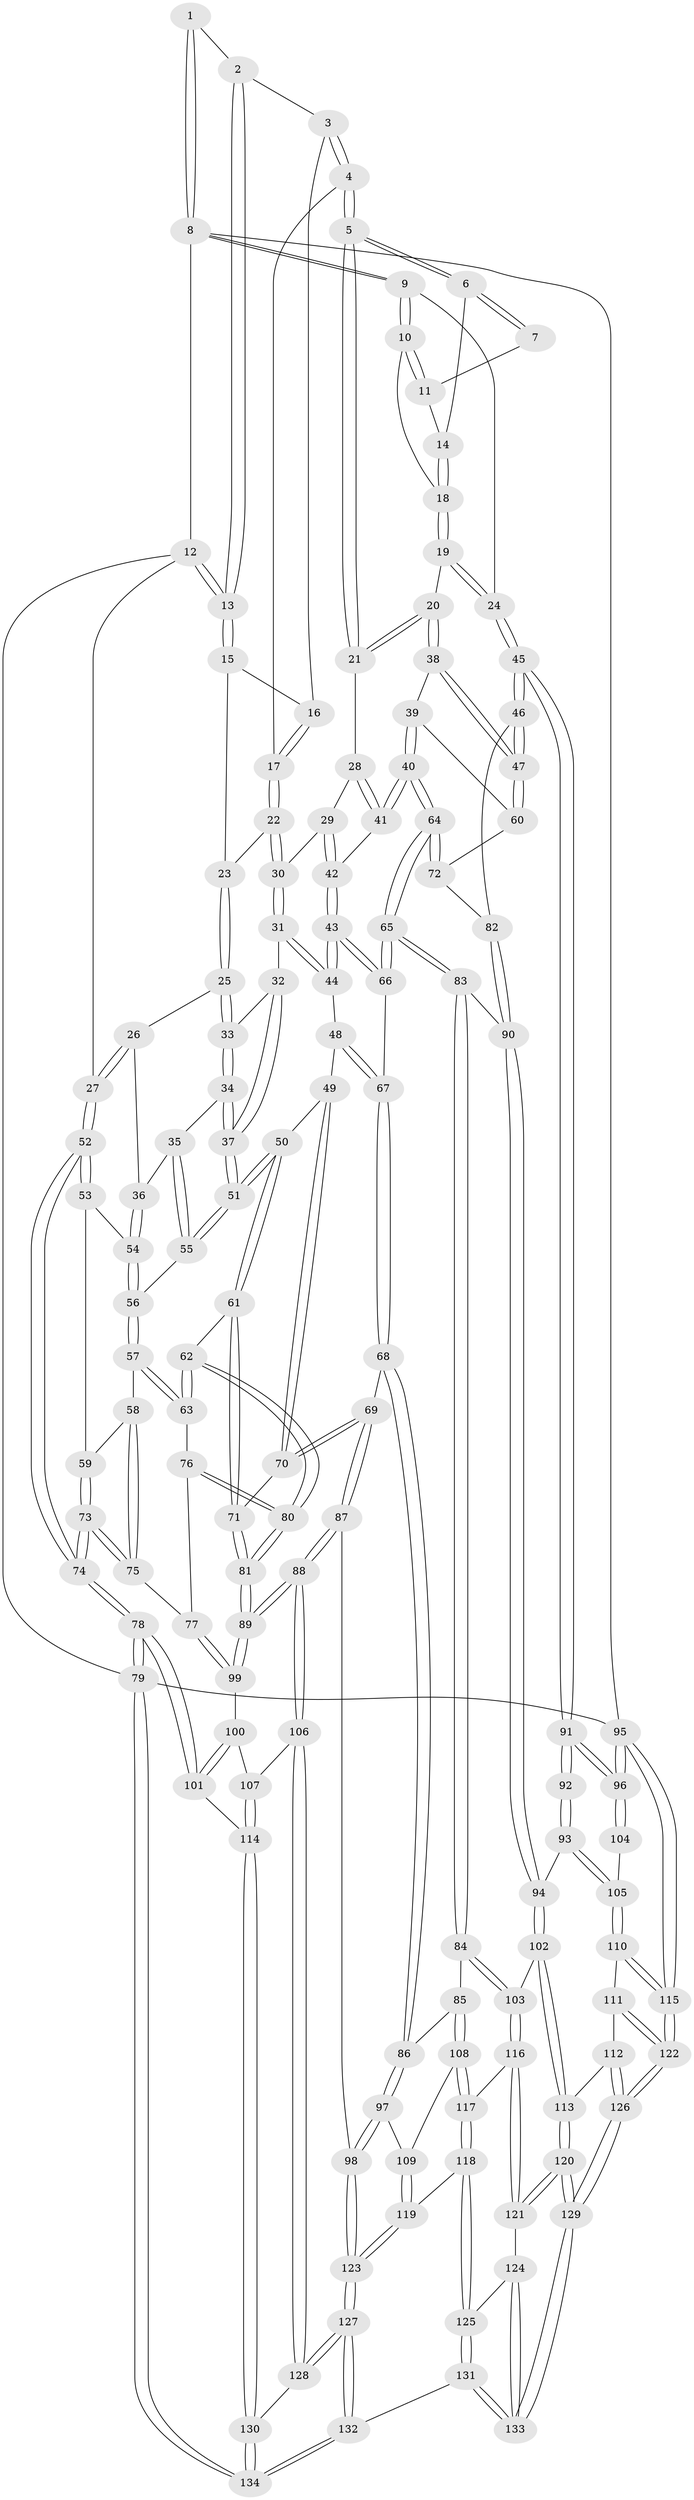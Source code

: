 // coarse degree distribution, {4: 0.39759036144578314, 5: 0.3373493975903614, 2: 0.012048192771084338, 6: 0.10843373493975904, 3: 0.14457831325301204}
// Generated by graph-tools (version 1.1) at 2025/52/02/27/25 19:52:39]
// undirected, 134 vertices, 332 edges
graph export_dot {
graph [start="1"]
  node [color=gray90,style=filled];
  1 [pos="+0.8298243369397145+0"];
  2 [pos="+0.5244367497962718+0"];
  3 [pos="+0.5159878861370119+0"];
  4 [pos="+0.556951476533292+0.13153318592379587"];
  5 [pos="+0.7048339739505646+0.20202321687063368"];
  6 [pos="+0.7713004701655494+0.0774356609558411"];
  7 [pos="+0.8251649267218419+0"];
  8 [pos="+1+0"];
  9 [pos="+1+0.07957982705106986"];
  10 [pos="+0.9631727855339266+0.14144972465905892"];
  11 [pos="+0.8996446057778297+0.059600519003574264"];
  12 [pos="+0+0"];
  13 [pos="+0+0"];
  14 [pos="+0.8630108758839637+0.12367594185318366"];
  15 [pos="+0.26321807207925685+0.09715369167414675"];
  16 [pos="+0.34554376232521056+0.06946969602197157"];
  17 [pos="+0.46222099699658586+0.2181647693687556"];
  18 [pos="+0.8980545487546323+0.1962849820626292"];
  19 [pos="+0.8801818728215175+0.2245745233387232"];
  20 [pos="+0.7809523723984171+0.27424269838119275"];
  21 [pos="+0.7266887890558621+0.24220471148365397"];
  22 [pos="+0.4519181448375704+0.23397048427577233"];
  23 [pos="+0.2745256346785195+0.20661537407351732"];
  24 [pos="+1+0.41077995462373107"];
  25 [pos="+0.2326557126714611+0.2548203659027223"];
  26 [pos="+0.20577729701762845+0.26040228946344457"];
  27 [pos="+0+0"];
  28 [pos="+0.6494883726337016+0.31944443716730714"];
  29 [pos="+0.4580501984317298+0.296701690904405"];
  30 [pos="+0.45593617059089425+0.2950505780273237"];
  31 [pos="+0.4125691772300288+0.34443958144779513"];
  32 [pos="+0.3357206975040341+0.3472897376548193"];
  33 [pos="+0.24273139903685353+0.2716549752050156"];
  34 [pos="+0.2609039789784699+0.43170424989573497"];
  35 [pos="+0.16307179190354268+0.37915703463660233"];
  36 [pos="+0.14211463002005378+0.3576165814239018"];
  37 [pos="+0.2664081249006806+0.43903926400755916"];
  38 [pos="+0.7930813349468515+0.30859158106583584"];
  39 [pos="+0.7448062473306422+0.4390674587674723"];
  40 [pos="+0.692478704504012+0.4877467667801651"];
  41 [pos="+0.602910235671402+0.42444096250865554"];
  42 [pos="+0.5613827870698982+0.4325549309721574"];
  43 [pos="+0.5123569300220188+0.4965110593211585"];
  44 [pos="+0.41205085883304904+0.3486751172444279"];
  45 [pos="+1+0.45046750482781994"];
  46 [pos="+0.9829063168790235+0.46768266510465145"];
  47 [pos="+0.98235628023053+0.4675080240738049"];
  48 [pos="+0.38220213284912574+0.4644861613629447"];
  49 [pos="+0.31658346433691575+0.4747294254318013"];
  50 [pos="+0.282038968255782+0.4675935765777588"];
  51 [pos="+0.2684961890224768+0.4480564016583711"];
  52 [pos="+0+0.3207464443762606"];
  53 [pos="+0.024088326708446007+0.3840554637589291"];
  54 [pos="+0.05744778948979005+0.38260240732581574"];
  55 [pos="+0.166526167583512+0.47119969994138083"];
  56 [pos="+0.155930037250688+0.47981624133302764"];
  57 [pos="+0.14364440470882855+0.5213040085132781"];
  58 [pos="+0.11066028711947695+0.5274328225555673"];
  59 [pos="+0.09919270987082356+0.5220547801958065"];
  60 [pos="+0.853866947790124+0.4979281730495245"];
  61 [pos="+0.2399260166945837+0.5493483715708762"];
  62 [pos="+0.22498679915078212+0.5592302960153084"];
  63 [pos="+0.17118393350205072+0.5432919002666975"];
  64 [pos="+0.7014167681536897+0.5826422859744834"];
  65 [pos="+0.6825977999463861+0.6206291140782595"];
  66 [pos="+0.4861042421890979+0.5413787183668899"];
  67 [pos="+0.4816051494764117+0.5434970575542419"];
  68 [pos="+0.46836402493979645+0.568650439708447"];
  69 [pos="+0.3893073158853586+0.6316125635803069"];
  70 [pos="+0.3487477862474345+0.6048616922322401"];
  71 [pos="+0.3183632746019013+0.6004750145169133"];
  72 [pos="+0.7802121082678987+0.5642382647208372"];
  73 [pos="+0+0.605179669035585"];
  74 [pos="+0+0.6054463502891989"];
  75 [pos="+0.08505939444259021+0.6363632316028164"];
  76 [pos="+0.1543076037704284+0.5781786528488928"];
  77 [pos="+0.107884594070557+0.6512545926850717"];
  78 [pos="+0+0.7858843874597209"];
  79 [pos="+0+1"];
  80 [pos="+0.21043647139268595+0.674733806385673"];
  81 [pos="+0.21018772229614982+0.6773063770109939"];
  82 [pos="+0.8848404392953308+0.6240457127906318"];
  83 [pos="+0.683200659143516+0.62857082840804"];
  84 [pos="+0.6723599446173232+0.692580911608521"];
  85 [pos="+0.5594327900441267+0.7085558343924545"];
  86 [pos="+0.5284404191833251+0.6941980427460797"];
  87 [pos="+0.3663297413739204+0.7419700948510581"];
  88 [pos="+0.23984692731244364+0.7646963597750447"];
  89 [pos="+0.20068387397109227+0.7061310970581489"];
  90 [pos="+0.881190651142025+0.6654271773476308"];
  91 [pos="+1+0.48835412582429555"];
  92 [pos="+0.9721598228459245+0.6650708250366147"];
  93 [pos="+0.8954541809728948+0.7036951058850831"];
  94 [pos="+0.8929336406762172+0.7008968830293153"];
  95 [pos="+1+1"];
  96 [pos="+1+0.7972006183735338"];
  97 [pos="+0.39499168054305744+0.7550145874124397"];
  98 [pos="+0.3841743200294878+0.7555388868216288"];
  99 [pos="+0.13935204082481364+0.6852811213224412"];
  100 [pos="+0.12461740459696041+0.6974050948467722"];
  101 [pos="+0+0.8058637322340803"];
  102 [pos="+0.7061729108539888+0.7424692383086355"];
  103 [pos="+0.6878437591896821+0.7313494585214567"];
  104 [pos="+1+0.7273375665335474"];
  105 [pos="+0.9003839960679306+0.7183226139671325"];
  106 [pos="+0.23953985075894862+0.7654571793740421"];
  107 [pos="+0.0818914019933555+0.7792784230698129"];
  108 [pos="+0.5276140867789771+0.7834061494325559"];
  109 [pos="+0.5194528213171689+0.7939457980831989"];
  110 [pos="+0.901681392774982+0.7769064353359679"];
  111 [pos="+0.8165788982959091+0.8050918623652917"];
  112 [pos="+0.794782465381599+0.8075750701271966"];
  113 [pos="+0.7539784437530316+0.7997448046400321"];
  114 [pos="+0.019414633532028124+0.8373695773517709"];
  115 [pos="+1+1"];
  116 [pos="+0.6592375246304087+0.7768577866768047"];
  117 [pos="+0.6309954154751769+0.7921615553973432"];
  118 [pos="+0.5440637557627954+0.8622579044835273"];
  119 [pos="+0.5374293340488472+0.8587784272872665"];
  120 [pos="+0.7426047254751336+0.9180147742886886"];
  121 [pos="+0.6535490075388779+0.8843890705853539"];
  122 [pos="+1+1"];
  123 [pos="+0.4192191145336255+0.8916413243439058"];
  124 [pos="+0.6335601700326242+0.8977406913658649"];
  125 [pos="+0.5691540948482853+0.9013839045048728"];
  126 [pos="+1+1"];
  127 [pos="+0.3534218036624346+1"];
  128 [pos="+0.2036869483363196+0.8741661765225189"];
  129 [pos="+0.9744510330557882+1"];
  130 [pos="+0.11821751225578422+0.8912772422057395"];
  131 [pos="+0.4903077010427462+1"];
  132 [pos="+0.38272619060922153+1"];
  133 [pos="+0.7140925531855835+1"];
  134 [pos="+0+1"];
  1 -- 2;
  1 -- 8;
  1 -- 8;
  2 -- 3;
  2 -- 13;
  2 -- 13;
  3 -- 4;
  3 -- 4;
  3 -- 16;
  4 -- 5;
  4 -- 5;
  4 -- 17;
  5 -- 6;
  5 -- 6;
  5 -- 21;
  5 -- 21;
  6 -- 7;
  6 -- 7;
  6 -- 14;
  7 -- 11;
  8 -- 9;
  8 -- 9;
  8 -- 12;
  8 -- 95;
  9 -- 10;
  9 -- 10;
  9 -- 24;
  10 -- 11;
  10 -- 11;
  10 -- 18;
  11 -- 14;
  12 -- 13;
  12 -- 13;
  12 -- 27;
  12 -- 79;
  13 -- 15;
  13 -- 15;
  14 -- 18;
  14 -- 18;
  15 -- 16;
  15 -- 23;
  16 -- 17;
  16 -- 17;
  17 -- 22;
  17 -- 22;
  18 -- 19;
  18 -- 19;
  19 -- 20;
  19 -- 24;
  19 -- 24;
  20 -- 21;
  20 -- 21;
  20 -- 38;
  20 -- 38;
  21 -- 28;
  22 -- 23;
  22 -- 30;
  22 -- 30;
  23 -- 25;
  23 -- 25;
  24 -- 45;
  24 -- 45;
  25 -- 26;
  25 -- 33;
  25 -- 33;
  26 -- 27;
  26 -- 27;
  26 -- 36;
  27 -- 52;
  27 -- 52;
  28 -- 29;
  28 -- 41;
  28 -- 41;
  29 -- 30;
  29 -- 42;
  29 -- 42;
  30 -- 31;
  30 -- 31;
  31 -- 32;
  31 -- 44;
  31 -- 44;
  32 -- 33;
  32 -- 37;
  32 -- 37;
  33 -- 34;
  33 -- 34;
  34 -- 35;
  34 -- 37;
  34 -- 37;
  35 -- 36;
  35 -- 55;
  35 -- 55;
  36 -- 54;
  36 -- 54;
  37 -- 51;
  37 -- 51;
  38 -- 39;
  38 -- 47;
  38 -- 47;
  39 -- 40;
  39 -- 40;
  39 -- 60;
  40 -- 41;
  40 -- 41;
  40 -- 64;
  40 -- 64;
  41 -- 42;
  42 -- 43;
  42 -- 43;
  43 -- 44;
  43 -- 44;
  43 -- 66;
  43 -- 66;
  44 -- 48;
  45 -- 46;
  45 -- 46;
  45 -- 91;
  45 -- 91;
  46 -- 47;
  46 -- 47;
  46 -- 82;
  47 -- 60;
  47 -- 60;
  48 -- 49;
  48 -- 67;
  48 -- 67;
  49 -- 50;
  49 -- 70;
  49 -- 70;
  50 -- 51;
  50 -- 51;
  50 -- 61;
  50 -- 61;
  51 -- 55;
  51 -- 55;
  52 -- 53;
  52 -- 53;
  52 -- 74;
  52 -- 74;
  53 -- 54;
  53 -- 59;
  54 -- 56;
  54 -- 56;
  55 -- 56;
  56 -- 57;
  56 -- 57;
  57 -- 58;
  57 -- 63;
  57 -- 63;
  58 -- 59;
  58 -- 75;
  58 -- 75;
  59 -- 73;
  59 -- 73;
  60 -- 72;
  61 -- 62;
  61 -- 71;
  61 -- 71;
  62 -- 63;
  62 -- 63;
  62 -- 80;
  62 -- 80;
  63 -- 76;
  64 -- 65;
  64 -- 65;
  64 -- 72;
  64 -- 72;
  65 -- 66;
  65 -- 66;
  65 -- 83;
  65 -- 83;
  66 -- 67;
  67 -- 68;
  67 -- 68;
  68 -- 69;
  68 -- 86;
  68 -- 86;
  69 -- 70;
  69 -- 70;
  69 -- 87;
  69 -- 87;
  70 -- 71;
  71 -- 81;
  71 -- 81;
  72 -- 82;
  73 -- 74;
  73 -- 74;
  73 -- 75;
  73 -- 75;
  74 -- 78;
  74 -- 78;
  75 -- 77;
  76 -- 77;
  76 -- 80;
  76 -- 80;
  77 -- 99;
  77 -- 99;
  78 -- 79;
  78 -- 79;
  78 -- 101;
  78 -- 101;
  79 -- 134;
  79 -- 134;
  79 -- 95;
  80 -- 81;
  80 -- 81;
  81 -- 89;
  81 -- 89;
  82 -- 90;
  82 -- 90;
  83 -- 84;
  83 -- 84;
  83 -- 90;
  84 -- 85;
  84 -- 103;
  84 -- 103;
  85 -- 86;
  85 -- 108;
  85 -- 108;
  86 -- 97;
  86 -- 97;
  87 -- 88;
  87 -- 88;
  87 -- 98;
  88 -- 89;
  88 -- 89;
  88 -- 106;
  88 -- 106;
  89 -- 99;
  89 -- 99;
  90 -- 94;
  90 -- 94;
  91 -- 92;
  91 -- 92;
  91 -- 96;
  91 -- 96;
  92 -- 93;
  92 -- 93;
  93 -- 94;
  93 -- 105;
  93 -- 105;
  94 -- 102;
  94 -- 102;
  95 -- 96;
  95 -- 96;
  95 -- 115;
  95 -- 115;
  96 -- 104;
  96 -- 104;
  97 -- 98;
  97 -- 98;
  97 -- 109;
  98 -- 123;
  98 -- 123;
  99 -- 100;
  100 -- 101;
  100 -- 101;
  100 -- 107;
  101 -- 114;
  102 -- 103;
  102 -- 113;
  102 -- 113;
  103 -- 116;
  103 -- 116;
  104 -- 105;
  105 -- 110;
  105 -- 110;
  106 -- 107;
  106 -- 128;
  106 -- 128;
  107 -- 114;
  107 -- 114;
  108 -- 109;
  108 -- 117;
  108 -- 117;
  109 -- 119;
  109 -- 119;
  110 -- 111;
  110 -- 115;
  110 -- 115;
  111 -- 112;
  111 -- 122;
  111 -- 122;
  112 -- 113;
  112 -- 126;
  112 -- 126;
  113 -- 120;
  113 -- 120;
  114 -- 130;
  114 -- 130;
  115 -- 122;
  115 -- 122;
  116 -- 117;
  116 -- 121;
  116 -- 121;
  117 -- 118;
  117 -- 118;
  118 -- 119;
  118 -- 125;
  118 -- 125;
  119 -- 123;
  119 -- 123;
  120 -- 121;
  120 -- 121;
  120 -- 129;
  120 -- 129;
  121 -- 124;
  122 -- 126;
  122 -- 126;
  123 -- 127;
  123 -- 127;
  124 -- 125;
  124 -- 133;
  124 -- 133;
  125 -- 131;
  125 -- 131;
  126 -- 129;
  126 -- 129;
  127 -- 128;
  127 -- 128;
  127 -- 132;
  127 -- 132;
  128 -- 130;
  129 -- 133;
  129 -- 133;
  130 -- 134;
  130 -- 134;
  131 -- 132;
  131 -- 133;
  131 -- 133;
  132 -- 134;
  132 -- 134;
}
